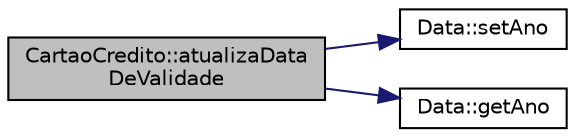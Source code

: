 digraph "CartaoCredito::atualizaDataDeValidade"
{
  edge [fontname="Helvetica",fontsize="10",labelfontname="Helvetica",labelfontsize="10"];
  node [fontname="Helvetica",fontsize="10",shape=record];
  rankdir="LR";
  Node2 [label="CartaoCredito::atualizaData\lDeValidade",height=0.2,width=0.4,color="black", fillcolor="grey75", style="filled", fontcolor="black"];
  Node2 -> Node3 [color="midnightblue",fontsize="10",style="solid"];
  Node3 [label="Data::setAno",height=0.2,width=0.4,color="black", fillcolor="white", style="filled",URL="$class_data.html#a8d4cfad647b590df436d8260000a2745",tooltip="Altera o dia. "];
  Node2 -> Node4 [color="midnightblue",fontsize="10",style="solid"];
  Node4 [label="Data::getAno",height=0.2,width=0.4,color="black", fillcolor="white", style="filled",URL="$class_data.html#ae19e0d5af87f94f2809ba52dae69e15b",tooltip="Devolve o ano. "];
}

